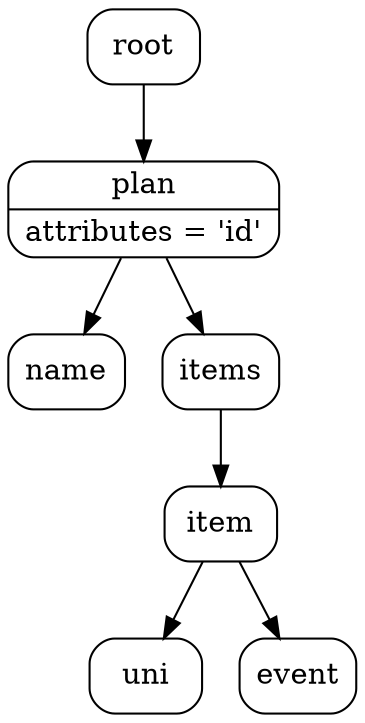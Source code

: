 digraph PlanStructure {
rankdir = TD
//NODES
{ node [shape = Mrecord]
root [label = root]

plan [label = "{plan | attributes = 'id'}"]
name [label = "name"]
items [label = "items"]
item [label = "item"]
uni [label = "uni"]
event [label = "event"]
}

root -> plan
plan -> name
plan -> items
items -> item
item -> uni
item -> event

}